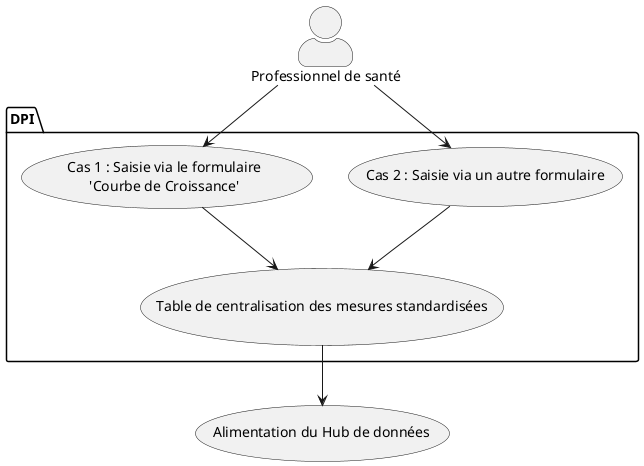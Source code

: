 @startuml

' quoique la syntaxe uml des diagrammes de cas d'utilisation soit utilisée, cette figure n'est qu'illustrative. 

skinparam actorStyle awesome

actor :Professionnel de santé: as pds

package DPI{
  usecase "Cas 2 : Saisie via un autre formulaire" as form
  usecase "Cas 1 : Saisie via le formulaire\n'Courbe de Croissance'" as cdc
  usecase "Table de centralisation des mesures standardisées" as mess
}

usecase "Alimentation du Hub de données" as eds

pds --> form
pds --> cdc
form --> mess
cdc --> mess
mess --> eds

@enduml